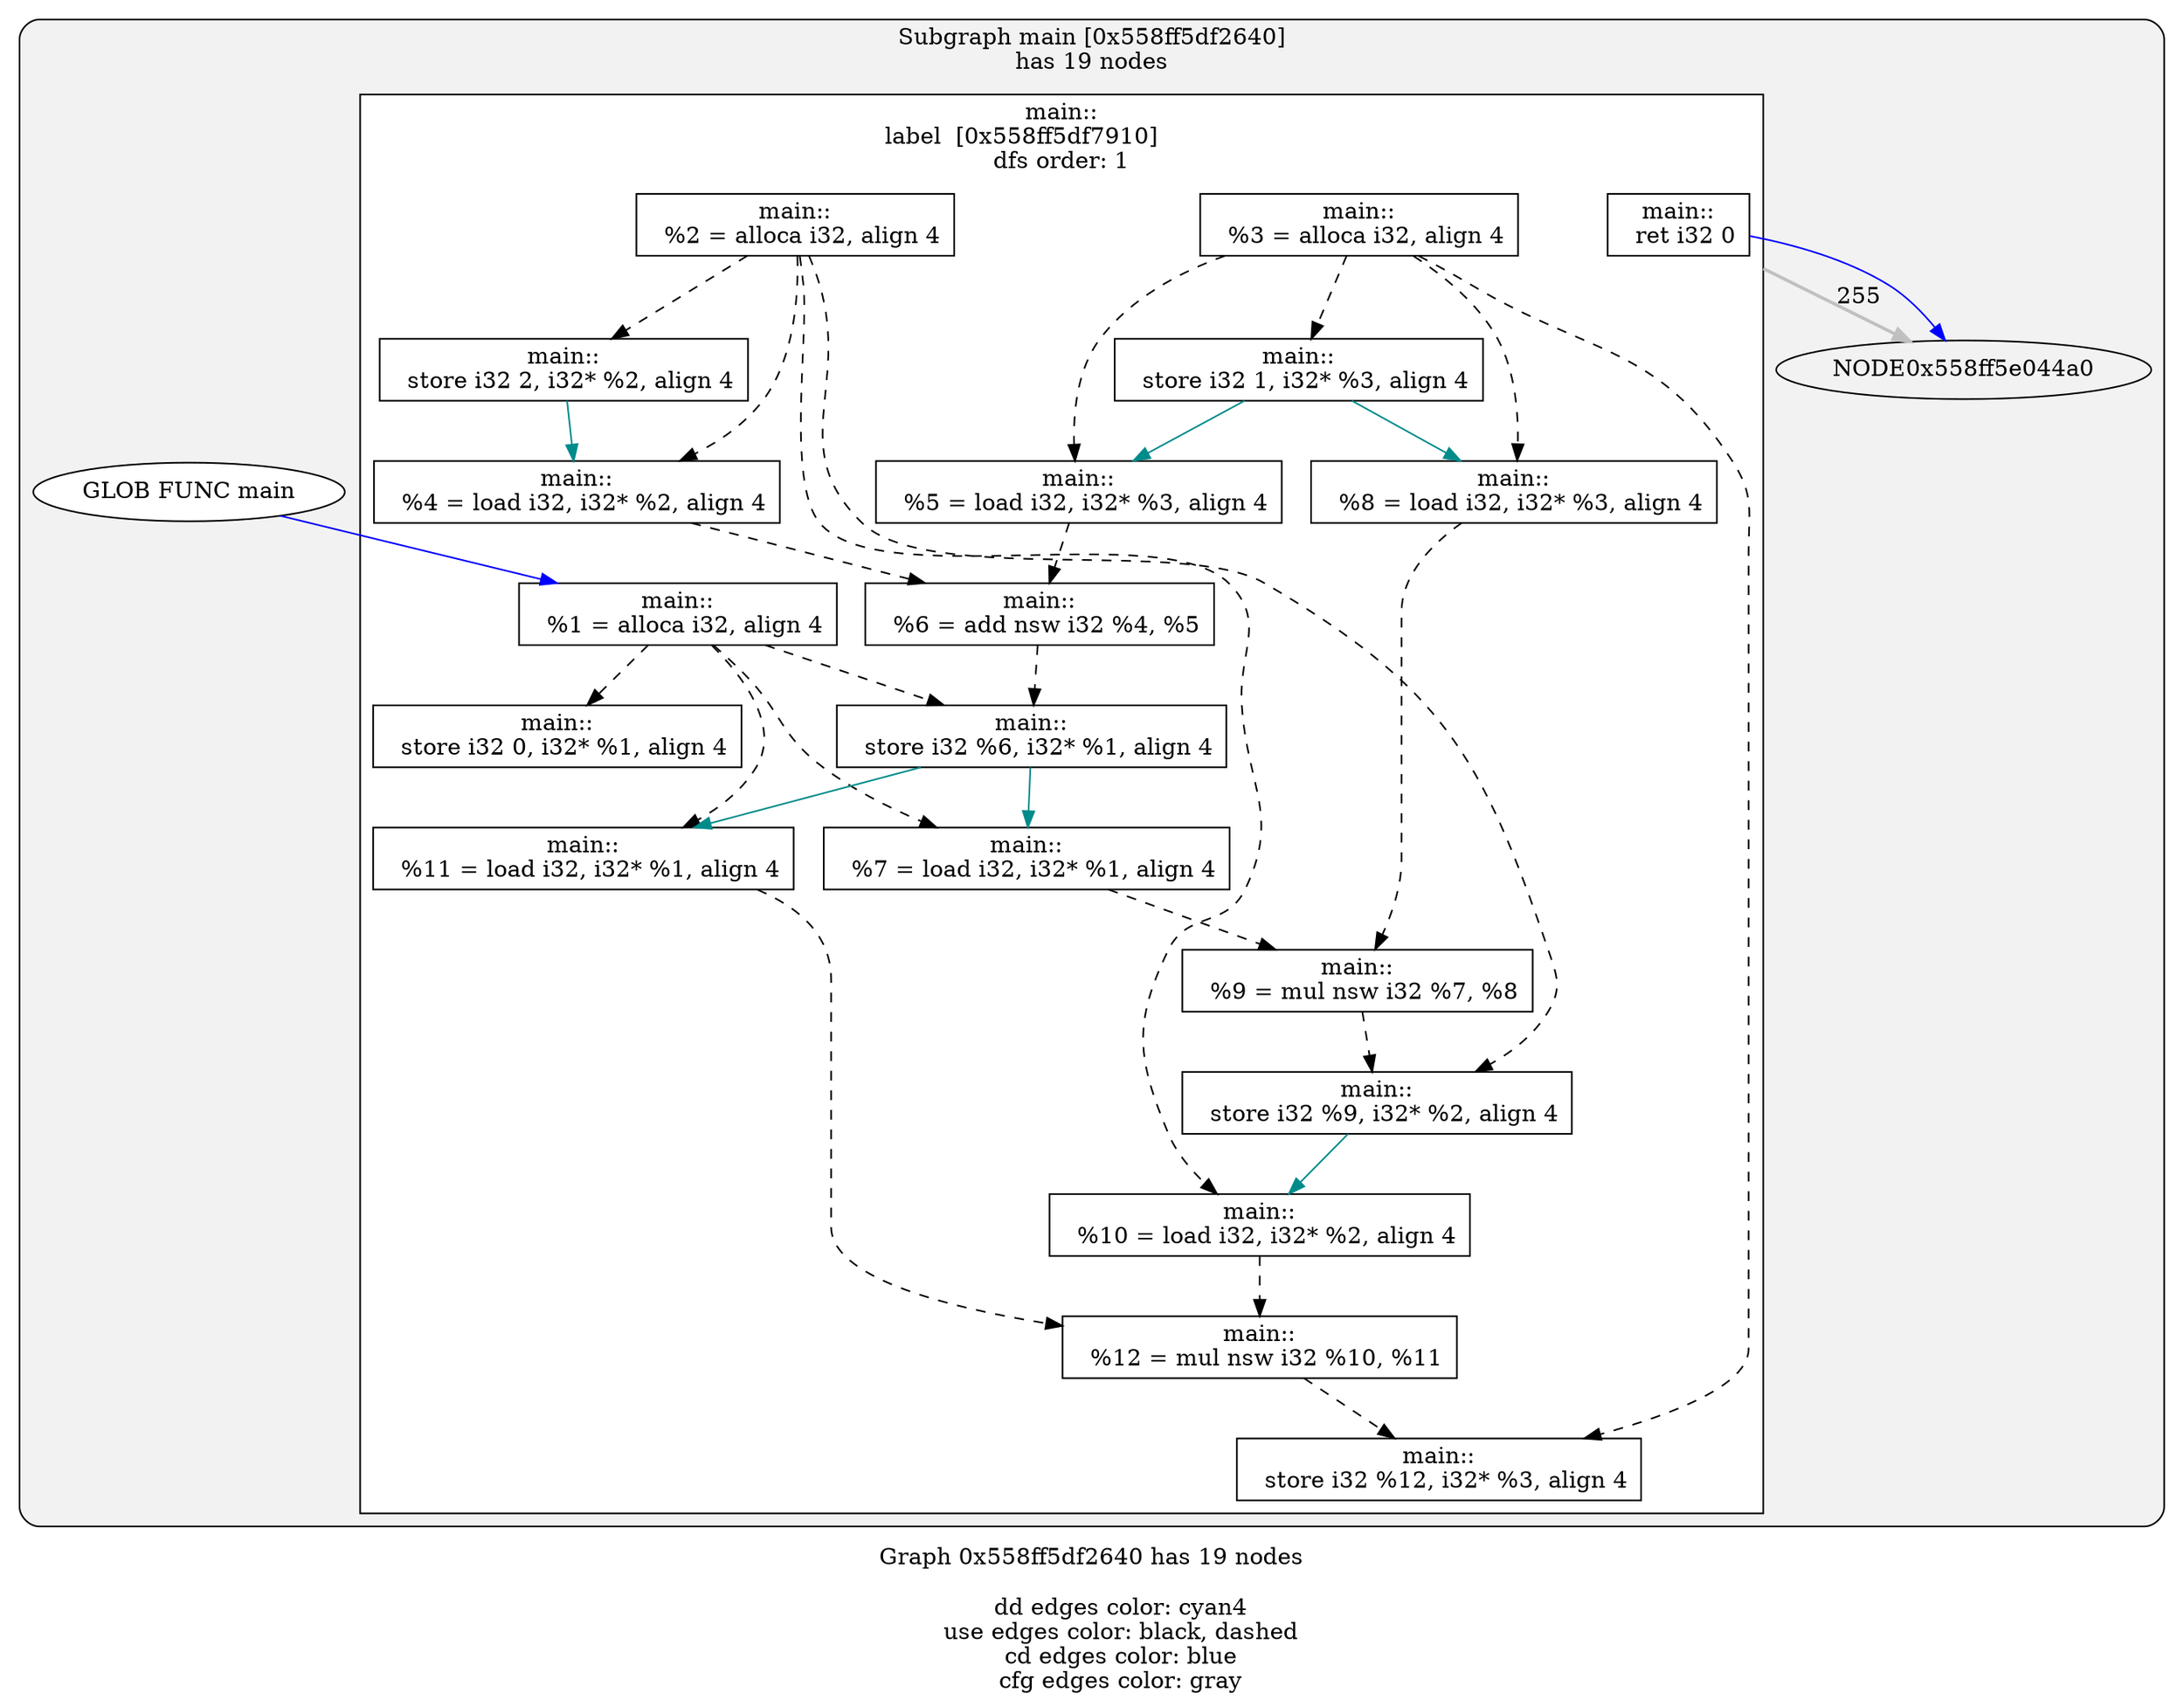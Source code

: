 digraph "DependenceGraph" {
	compound=true label="Graph 0x558ff5df2640 has 19 nodes\n
	dd edges color: cyan4
	use edges color: black, dashed
	cd edges color: blue
	cfg edges color: gray"

	/* subgraph 0x558ff5df2640 nodes */
	subgraph cluster_0x558ff5df2640 {
		style="filled, rounded" fillcolor=gray95
		label="Subgraph main [0x558ff5df2640]\nhas 19 nodes
"
		/* Basic Block main::
label  [0x558ff5df7910] */
		subgraph cluster_bb_0x558ff5df7910 {
			style=filled fillcolor=white
			label="main::
label  [0x558ff5df7910]		\ndfs order: 1"
			NODE0x558ff5e01730 [shape=rect label="0x558ff5df5e20"]
			NODE0x558ff5e01990 [shape=rect label="0x558ff5df5eb0"]
			NODE0x558ff5e01bf0 [shape=rect label="0x558ff5df5f50"]
			NODE0x558ff5e01e50 [shape=rect label="0x558ff5dc4850"]
			NODE0x558ff5e020b0 [shape=rect label="0x558ff5dc5d80"]
			NODE0x558ff5e02310 [shape=rect label="0x558ff5dc5ea0"]
			NODE0x558ff5e02570 [shape=rect label="0x558ff5df5fc0"]
			NODE0x558ff5e027d0 [shape=rect label="0x558ff5df6060"]
			NODE0x558ff5e02a30 [shape=rect label="0x558ff5df9d90"]
			NODE0x558ff5e02c90 [shape=rect label="0x558ff5df9e20"]
			NODE0x558ff5e02ef0 [shape=rect label="0x558ff5df60d0"]
			NODE0x558ff5e03150 [shape=rect label="0x558ff5df6140"]
			NODE0x558ff5e033b0 [shape=rect label="0x558ff5df9eb0"]
			NODE0x558ff5e03610 [shape=rect label="0x558ff5df9f40"]
			NODE0x558ff5e03870 [shape=rect label="0x558ff5df9fb0"]
			NODE0x558ff5e03ad0 [shape=rect label="0x558ff5dfa020"]
			NODE0x558ff5e03d30 [shape=rect label="0x558ff5dfa0b0"]
			NODE0x558ff5e03f90 [shape=rect label="0x558ff5dc5fc0"]
			NODE0x558ff5e041f0 [shape=rect label="0x558ff5dfa230"]
		} /* cluster_bb_0x558ff5df7910 */

	NODE0x558ff5e041f0 -> NODE0x558ff5e044a0 [penwidth=2 label="255"  ltail=cluster_bb_0x558ff5df7910  lhead=cluster_bb_0x558ff5deff80  color="gray"]
		NODE0x558ff5e01e50 [label="main::
  store i32 0, i32* %1, align 4" style=filled fillcolor=white]
		/* -- node 0x558ff5dc4850
		 * ------------------------------------------- */
		/* DD edges */
		/* USE edges */
		/* CD edges */
		/* ID edges */
		NODE0x558ff5e020b0 [label="main::
  store i32 2, i32* %2, align 4" style=filled fillcolor=white]
		/* -- node 0x558ff5dc5d80
		 * ------------------------------------------- */
		/* DD edges */
		NODE0x558ff5e020b0 -> NODE0x558ff5e02570 [color="cyan4" rank=max]
		/* USE edges */
		/* CD edges */
		/* ID edges */
		NODE0x558ff5e02310 [label="main::
  store i32 1, i32* %3, align 4" style=filled fillcolor=white]
		/* -- node 0x558ff5dc5ea0
		 * ------------------------------------------- */
		/* DD edges */
		NODE0x558ff5e02310 -> NODE0x558ff5e027d0 [color="cyan4" rank=max]
		NODE0x558ff5e02310 -> NODE0x558ff5e03150 [color="cyan4" rank=max]
		/* USE edges */
		/* CD edges */
		/* ID edges */
		NODE0x558ff5e03f90 [label="main::
  store i32 %12, i32* %3, align 4" style=filled fillcolor=white]
		/* -- node 0x558ff5dc5fc0
		 * ------------------------------------------- */
		/* DD edges */
		/* USE edges */
		/* CD edges */
		/* ID edges */
		NODE0x558ff5e01730 [label="main::
  %1 = alloca i32, align 4" style=filled fillcolor=white]
		/* -- node 0x558ff5df5e20
		 * ------------------------------------------- */
		/* DD edges */
		/* USE edges */
		NODE0x558ff5e01730 -> NODE0x558ff5e01e50 [color="black" rank=max style="dashed"]
		NODE0x558ff5e01730 -> NODE0x558ff5e02c90 [color="black" rank=max style="dashed"]
		NODE0x558ff5e01730 -> NODE0x558ff5e02ef0 [color="black" rank=max style="dashed"]
		NODE0x558ff5e01730 -> NODE0x558ff5e03ad0 [color="black" rank=max style="dashed"]
		/* CD edges */
		/* ID edges */
		NODE0x558ff5e01990 [label="main::
  %2 = alloca i32, align 4" style=filled fillcolor=white]
		/* -- node 0x558ff5df5eb0
		 * ------------------------------------------- */
		/* DD edges */
		/* USE edges */
		NODE0x558ff5e01990 -> NODE0x558ff5e020b0 [color="black" rank=max style="dashed"]
		NODE0x558ff5e01990 -> NODE0x558ff5e02570 [color="black" rank=max style="dashed"]
		NODE0x558ff5e01990 -> NODE0x558ff5e03610 [color="black" rank=max style="dashed"]
		NODE0x558ff5e01990 -> NODE0x558ff5e03870 [color="black" rank=max style="dashed"]
		/* CD edges */
		/* ID edges */
		NODE0x558ff5e01bf0 [label="main::
  %3 = alloca i32, align 4" style=filled fillcolor=white]
		/* -- node 0x558ff5df5f50
		 * ------------------------------------------- */
		/* DD edges */
		/* USE edges */
		NODE0x558ff5e01bf0 -> NODE0x558ff5e02310 [color="black" rank=max style="dashed"]
		NODE0x558ff5e01bf0 -> NODE0x558ff5e027d0 [color="black" rank=max style="dashed"]
		NODE0x558ff5e01bf0 -> NODE0x558ff5e03150 [color="black" rank=max style="dashed"]
		NODE0x558ff5e01bf0 -> NODE0x558ff5e03f90 [color="black" rank=max style="dashed"]
		/* CD edges */
		/* ID edges */
		NODE0x558ff5e02570 [label="main::
  %4 = load i32, i32* %2, align 4" style=filled fillcolor=white]
		/* -- node 0x558ff5df5fc0
		 * ------------------------------------------- */
		/* DD edges */
		/* USE edges */
		NODE0x558ff5e02570 -> NODE0x558ff5e02a30 [color="black" rank=max style="dashed"]
		/* CD edges */
		/* ID edges */
		NODE0x558ff5e027d0 [label="main::
  %5 = load i32, i32* %3, align 4" style=filled fillcolor=white]
		/* -- node 0x558ff5df6060
		 * ------------------------------------------- */
		/* DD edges */
		/* USE edges */
		NODE0x558ff5e027d0 -> NODE0x558ff5e02a30 [color="black" rank=max style="dashed"]
		/* CD edges */
		/* ID edges */
		NODE0x558ff5e02ef0 [label="main::
  %7 = load i32, i32* %1, align 4" style=filled fillcolor=white]
		/* -- node 0x558ff5df60d0
		 * ------------------------------------------- */
		/* DD edges */
		/* USE edges */
		NODE0x558ff5e02ef0 -> NODE0x558ff5e033b0 [color="black" rank=max style="dashed"]
		/* CD edges */
		/* ID edges */
		NODE0x558ff5e03150 [label="main::
  %8 = load i32, i32* %3, align 4" style=filled fillcolor=white]
		/* -- node 0x558ff5df6140
		 * ------------------------------------------- */
		/* DD edges */
		/* USE edges */
		NODE0x558ff5e03150 -> NODE0x558ff5e033b0 [color="black" rank=max style="dashed"]
		/* CD edges */
		/* ID edges */
		NODE0x558ff5e02a30 [label="main::
  %6 = add nsw i32 %4, %5" style=filled fillcolor=white]
		/* -- node 0x558ff5df9d90
		 * ------------------------------------------- */
		/* DD edges */
		/* USE edges */
		NODE0x558ff5e02a30 -> NODE0x558ff5e02c90 [color="black" rank=max style="dashed"]
		/* CD edges */
		/* ID edges */
		NODE0x558ff5e02c90 [label="main::
  store i32 %6, i32* %1, align 4" style=filled fillcolor=white]
		/* -- node 0x558ff5df9e20
		 * ------------------------------------------- */
		/* DD edges */
		NODE0x558ff5e02c90 -> NODE0x558ff5e02ef0 [color="cyan4" rank=max]
		NODE0x558ff5e02c90 -> NODE0x558ff5e03ad0 [color="cyan4" rank=max]
		/* USE edges */
		/* CD edges */
		/* ID edges */
		NODE0x558ff5e033b0 [label="main::
  %9 = mul nsw i32 %7, %8" style=filled fillcolor=white]
		/* -- node 0x558ff5df9eb0
		 * ------------------------------------------- */
		/* DD edges */
		/* USE edges */
		NODE0x558ff5e033b0 -> NODE0x558ff5e03610 [color="black" rank=max style="dashed"]
		/* CD edges */
		/* ID edges */
		NODE0x558ff5e03610 [label="main::
  store i32 %9, i32* %2, align 4" style=filled fillcolor=white]
		/* -- node 0x558ff5df9f40
		 * ------------------------------------------- */
		/* DD edges */
		NODE0x558ff5e03610 -> NODE0x558ff5e03870 [color="cyan4" rank=max]
		/* USE edges */
		/* CD edges */
		/* ID edges */
		NODE0x558ff5e03870 [label="main::
  %10 = load i32, i32* %2, align 4" style=filled fillcolor=white]
		/* -- node 0x558ff5df9fb0
		 * ------------------------------------------- */
		/* DD edges */
		/* USE edges */
		NODE0x558ff5e03870 -> NODE0x558ff5e03d30 [color="black" rank=max style="dashed"]
		/* CD edges */
		/* ID edges */
		NODE0x558ff5e03ad0 [label="main::
  %11 = load i32, i32* %1, align 4" style=filled fillcolor=white]
		/* -- node 0x558ff5dfa020
		 * ------------------------------------------- */
		/* DD edges */
		/* USE edges */
		NODE0x558ff5e03ad0 -> NODE0x558ff5e03d30 [color="black" rank=max style="dashed"]
		/* CD edges */
		/* ID edges */
		NODE0x558ff5e03d30 [label="main::
  %12 = mul nsw i32 %10, %11" style=filled fillcolor=white]
		/* -- node 0x558ff5dfa0b0
		 * ------------------------------------------- */
		/* DD edges */
		/* USE edges */
		NODE0x558ff5e03d30 -> NODE0x558ff5e03f90 [color="black" rank=max style="dashed"]
		/* CD edges */
		/* ID edges */
		NODE0x558ff5e041f0 [label="main::
  ret i32 0" style=filled fillcolor=white]
		/* -- node 0x558ff5dfa230
		 * ------------------------------------------- */
		/* DD edges */
		/* USE edges */
		/* CD edges */
		NODE0x558ff5e041f0 -> NODE0x558ff5e044a0 [color="blue"]
		/* ID edges */
		NODE0x558ff5e014f0 [label="GLOB FUNC main" style=filled fillcolor=white]
		/* -- node 0x558ff5dc46f8
		 * ------------------------------------------- */
		/* DD edges */
		/* USE edges */
		/* CD edges */
		NODE0x558ff5e014f0 -> NODE0x558ff5e01730 [color="blue"]
		/* ID edges */
	}
}

